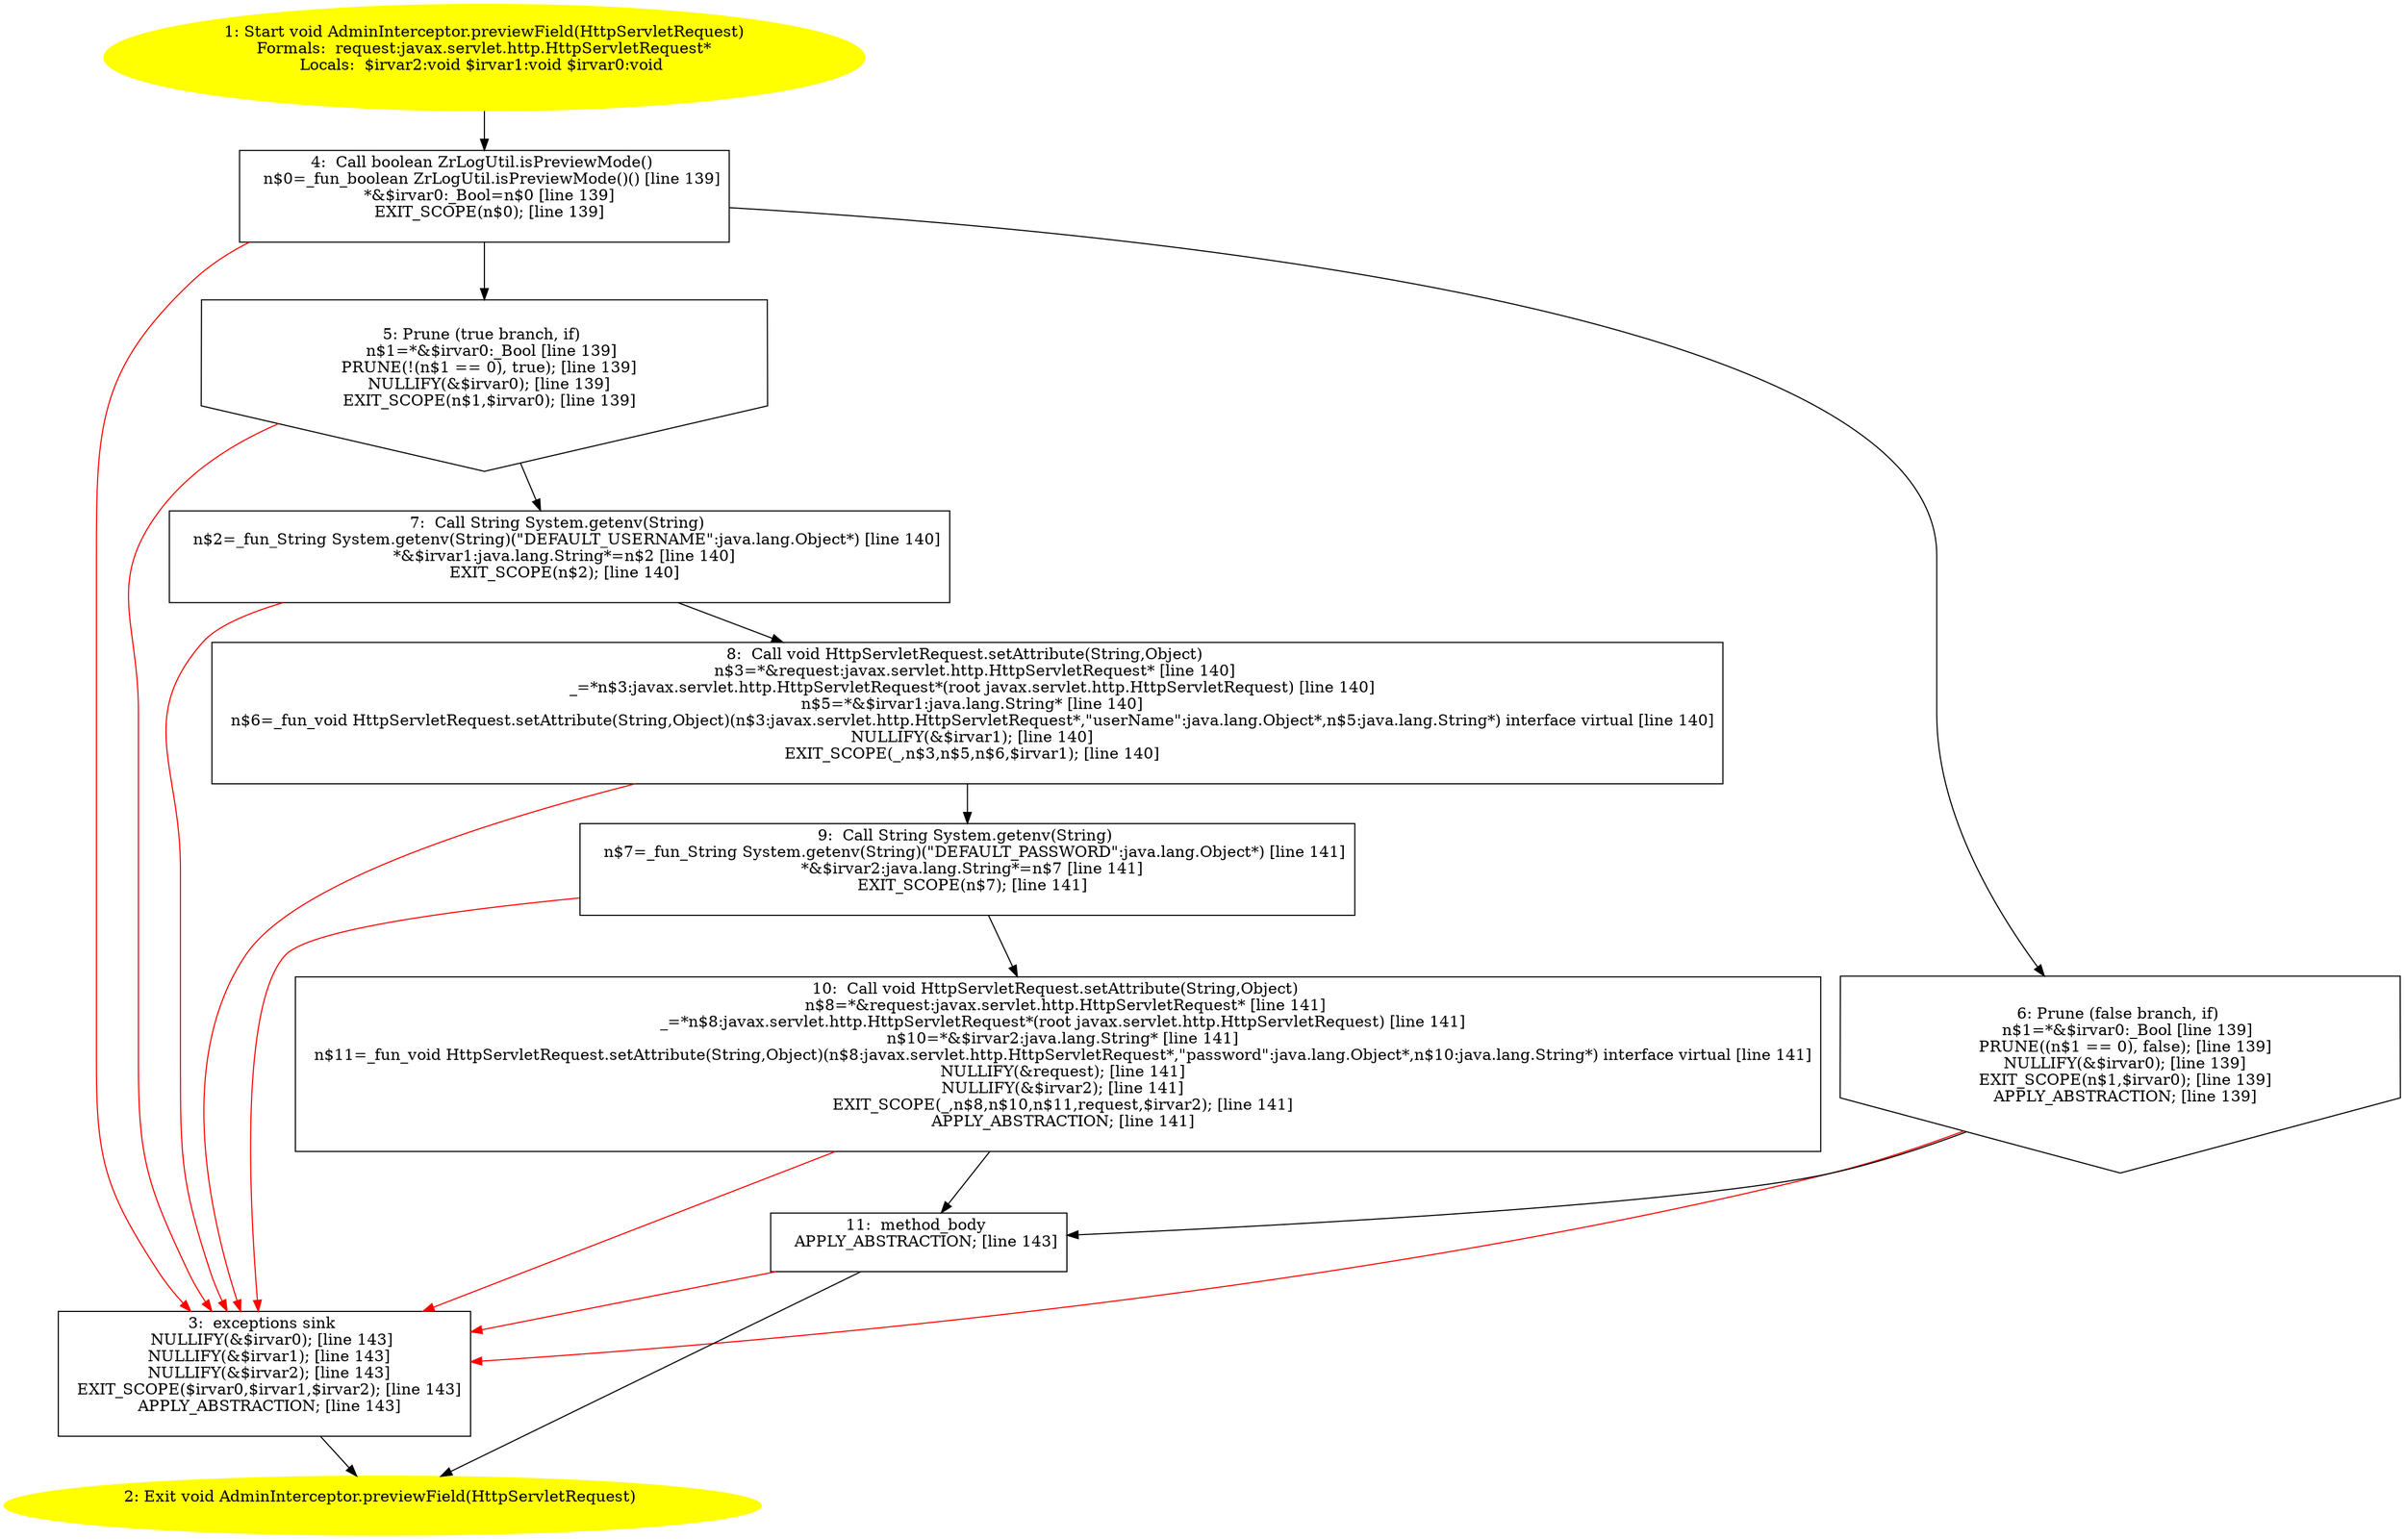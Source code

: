 /* @generated */
digraph cfg {
"com.zrlog.web.interceptor.AdminInterceptor.previewField(javax.servlet.http.HttpServletRequest):void.47069693af63d523044fd647a4f15940_1" [label="1: Start void AdminInterceptor.previewField(HttpServletRequest)\nFormals:  request:javax.servlet.http.HttpServletRequest*\nLocals:  $irvar2:void $irvar1:void $irvar0:void \n  " color=yellow style=filled]
	

	 "com.zrlog.web.interceptor.AdminInterceptor.previewField(javax.servlet.http.HttpServletRequest):void.47069693af63d523044fd647a4f15940_1" -> "com.zrlog.web.interceptor.AdminInterceptor.previewField(javax.servlet.http.HttpServletRequest):void.47069693af63d523044fd647a4f15940_4" ;
"com.zrlog.web.interceptor.AdminInterceptor.previewField(javax.servlet.http.HttpServletRequest):void.47069693af63d523044fd647a4f15940_2" [label="2: Exit void AdminInterceptor.previewField(HttpServletRequest) \n  " color=yellow style=filled]
	

"com.zrlog.web.interceptor.AdminInterceptor.previewField(javax.servlet.http.HttpServletRequest):void.47069693af63d523044fd647a4f15940_3" [label="3:  exceptions sink \n   NULLIFY(&$irvar0); [line 143]\n  NULLIFY(&$irvar1); [line 143]\n  NULLIFY(&$irvar2); [line 143]\n  EXIT_SCOPE($irvar0,$irvar1,$irvar2); [line 143]\n  APPLY_ABSTRACTION; [line 143]\n " shape="box"]
	

	 "com.zrlog.web.interceptor.AdminInterceptor.previewField(javax.servlet.http.HttpServletRequest):void.47069693af63d523044fd647a4f15940_3" -> "com.zrlog.web.interceptor.AdminInterceptor.previewField(javax.servlet.http.HttpServletRequest):void.47069693af63d523044fd647a4f15940_2" ;
"com.zrlog.web.interceptor.AdminInterceptor.previewField(javax.servlet.http.HttpServletRequest):void.47069693af63d523044fd647a4f15940_4" [label="4:  Call boolean ZrLogUtil.isPreviewMode() \n   n$0=_fun_boolean ZrLogUtil.isPreviewMode()() [line 139]\n  *&$irvar0:_Bool=n$0 [line 139]\n  EXIT_SCOPE(n$0); [line 139]\n " shape="box"]
	

	 "com.zrlog.web.interceptor.AdminInterceptor.previewField(javax.servlet.http.HttpServletRequest):void.47069693af63d523044fd647a4f15940_4" -> "com.zrlog.web.interceptor.AdminInterceptor.previewField(javax.servlet.http.HttpServletRequest):void.47069693af63d523044fd647a4f15940_5" ;
	 "com.zrlog.web.interceptor.AdminInterceptor.previewField(javax.servlet.http.HttpServletRequest):void.47069693af63d523044fd647a4f15940_4" -> "com.zrlog.web.interceptor.AdminInterceptor.previewField(javax.servlet.http.HttpServletRequest):void.47069693af63d523044fd647a4f15940_6" ;
	 "com.zrlog.web.interceptor.AdminInterceptor.previewField(javax.servlet.http.HttpServletRequest):void.47069693af63d523044fd647a4f15940_4" -> "com.zrlog.web.interceptor.AdminInterceptor.previewField(javax.servlet.http.HttpServletRequest):void.47069693af63d523044fd647a4f15940_3" [color="red" ];
"com.zrlog.web.interceptor.AdminInterceptor.previewField(javax.servlet.http.HttpServletRequest):void.47069693af63d523044fd647a4f15940_5" [label="5: Prune (true branch, if) \n   n$1=*&$irvar0:_Bool [line 139]\n  PRUNE(!(n$1 == 0), true); [line 139]\n  NULLIFY(&$irvar0); [line 139]\n  EXIT_SCOPE(n$1,$irvar0); [line 139]\n " shape="invhouse"]
	

	 "com.zrlog.web.interceptor.AdminInterceptor.previewField(javax.servlet.http.HttpServletRequest):void.47069693af63d523044fd647a4f15940_5" -> "com.zrlog.web.interceptor.AdminInterceptor.previewField(javax.servlet.http.HttpServletRequest):void.47069693af63d523044fd647a4f15940_7" ;
	 "com.zrlog.web.interceptor.AdminInterceptor.previewField(javax.servlet.http.HttpServletRequest):void.47069693af63d523044fd647a4f15940_5" -> "com.zrlog.web.interceptor.AdminInterceptor.previewField(javax.servlet.http.HttpServletRequest):void.47069693af63d523044fd647a4f15940_3" [color="red" ];
"com.zrlog.web.interceptor.AdminInterceptor.previewField(javax.servlet.http.HttpServletRequest):void.47069693af63d523044fd647a4f15940_6" [label="6: Prune (false branch, if) \n   n$1=*&$irvar0:_Bool [line 139]\n  PRUNE((n$1 == 0), false); [line 139]\n  NULLIFY(&$irvar0); [line 139]\n  EXIT_SCOPE(n$1,$irvar0); [line 139]\n  APPLY_ABSTRACTION; [line 139]\n " shape="invhouse"]
	

	 "com.zrlog.web.interceptor.AdminInterceptor.previewField(javax.servlet.http.HttpServletRequest):void.47069693af63d523044fd647a4f15940_6" -> "com.zrlog.web.interceptor.AdminInterceptor.previewField(javax.servlet.http.HttpServletRequest):void.47069693af63d523044fd647a4f15940_11" ;
	 "com.zrlog.web.interceptor.AdminInterceptor.previewField(javax.servlet.http.HttpServletRequest):void.47069693af63d523044fd647a4f15940_6" -> "com.zrlog.web.interceptor.AdminInterceptor.previewField(javax.servlet.http.HttpServletRequest):void.47069693af63d523044fd647a4f15940_3" [color="red" ];
"com.zrlog.web.interceptor.AdminInterceptor.previewField(javax.servlet.http.HttpServletRequest):void.47069693af63d523044fd647a4f15940_7" [label="7:  Call String System.getenv(String) \n   n$2=_fun_String System.getenv(String)(\"DEFAULT_USERNAME\":java.lang.Object*) [line 140]\n  *&$irvar1:java.lang.String*=n$2 [line 140]\n  EXIT_SCOPE(n$2); [line 140]\n " shape="box"]
	

	 "com.zrlog.web.interceptor.AdminInterceptor.previewField(javax.servlet.http.HttpServletRequest):void.47069693af63d523044fd647a4f15940_7" -> "com.zrlog.web.interceptor.AdminInterceptor.previewField(javax.servlet.http.HttpServletRequest):void.47069693af63d523044fd647a4f15940_8" ;
	 "com.zrlog.web.interceptor.AdminInterceptor.previewField(javax.servlet.http.HttpServletRequest):void.47069693af63d523044fd647a4f15940_7" -> "com.zrlog.web.interceptor.AdminInterceptor.previewField(javax.servlet.http.HttpServletRequest):void.47069693af63d523044fd647a4f15940_3" [color="red" ];
"com.zrlog.web.interceptor.AdminInterceptor.previewField(javax.servlet.http.HttpServletRequest):void.47069693af63d523044fd647a4f15940_8" [label="8:  Call void HttpServletRequest.setAttribute(String,Object) \n   n$3=*&request:javax.servlet.http.HttpServletRequest* [line 140]\n  _=*n$3:javax.servlet.http.HttpServletRequest*(root javax.servlet.http.HttpServletRequest) [line 140]\n  n$5=*&$irvar1:java.lang.String* [line 140]\n  n$6=_fun_void HttpServletRequest.setAttribute(String,Object)(n$3:javax.servlet.http.HttpServletRequest*,\"userName\":java.lang.Object*,n$5:java.lang.String*) interface virtual [line 140]\n  NULLIFY(&$irvar1); [line 140]\n  EXIT_SCOPE(_,n$3,n$5,n$6,$irvar1); [line 140]\n " shape="box"]
	

	 "com.zrlog.web.interceptor.AdminInterceptor.previewField(javax.servlet.http.HttpServletRequest):void.47069693af63d523044fd647a4f15940_8" -> "com.zrlog.web.interceptor.AdminInterceptor.previewField(javax.servlet.http.HttpServletRequest):void.47069693af63d523044fd647a4f15940_9" ;
	 "com.zrlog.web.interceptor.AdminInterceptor.previewField(javax.servlet.http.HttpServletRequest):void.47069693af63d523044fd647a4f15940_8" -> "com.zrlog.web.interceptor.AdminInterceptor.previewField(javax.servlet.http.HttpServletRequest):void.47069693af63d523044fd647a4f15940_3" [color="red" ];
"com.zrlog.web.interceptor.AdminInterceptor.previewField(javax.servlet.http.HttpServletRequest):void.47069693af63d523044fd647a4f15940_9" [label="9:  Call String System.getenv(String) \n   n$7=_fun_String System.getenv(String)(\"DEFAULT_PASSWORD\":java.lang.Object*) [line 141]\n  *&$irvar2:java.lang.String*=n$7 [line 141]\n  EXIT_SCOPE(n$7); [line 141]\n " shape="box"]
	

	 "com.zrlog.web.interceptor.AdminInterceptor.previewField(javax.servlet.http.HttpServletRequest):void.47069693af63d523044fd647a4f15940_9" -> "com.zrlog.web.interceptor.AdminInterceptor.previewField(javax.servlet.http.HttpServletRequest):void.47069693af63d523044fd647a4f15940_10" ;
	 "com.zrlog.web.interceptor.AdminInterceptor.previewField(javax.servlet.http.HttpServletRequest):void.47069693af63d523044fd647a4f15940_9" -> "com.zrlog.web.interceptor.AdminInterceptor.previewField(javax.servlet.http.HttpServletRequest):void.47069693af63d523044fd647a4f15940_3" [color="red" ];
"com.zrlog.web.interceptor.AdminInterceptor.previewField(javax.servlet.http.HttpServletRequest):void.47069693af63d523044fd647a4f15940_10" [label="10:  Call void HttpServletRequest.setAttribute(String,Object) \n   n$8=*&request:javax.servlet.http.HttpServletRequest* [line 141]\n  _=*n$8:javax.servlet.http.HttpServletRequest*(root javax.servlet.http.HttpServletRequest) [line 141]\n  n$10=*&$irvar2:java.lang.String* [line 141]\n  n$11=_fun_void HttpServletRequest.setAttribute(String,Object)(n$8:javax.servlet.http.HttpServletRequest*,\"password\":java.lang.Object*,n$10:java.lang.String*) interface virtual [line 141]\n  NULLIFY(&request); [line 141]\n  NULLIFY(&$irvar2); [line 141]\n  EXIT_SCOPE(_,n$8,n$10,n$11,request,$irvar2); [line 141]\n  APPLY_ABSTRACTION; [line 141]\n " shape="box"]
	

	 "com.zrlog.web.interceptor.AdminInterceptor.previewField(javax.servlet.http.HttpServletRequest):void.47069693af63d523044fd647a4f15940_10" -> "com.zrlog.web.interceptor.AdminInterceptor.previewField(javax.servlet.http.HttpServletRequest):void.47069693af63d523044fd647a4f15940_11" ;
	 "com.zrlog.web.interceptor.AdminInterceptor.previewField(javax.servlet.http.HttpServletRequest):void.47069693af63d523044fd647a4f15940_10" -> "com.zrlog.web.interceptor.AdminInterceptor.previewField(javax.servlet.http.HttpServletRequest):void.47069693af63d523044fd647a4f15940_3" [color="red" ];
"com.zrlog.web.interceptor.AdminInterceptor.previewField(javax.servlet.http.HttpServletRequest):void.47069693af63d523044fd647a4f15940_11" [label="11:  method_body \n   APPLY_ABSTRACTION; [line 143]\n " shape="box"]
	

	 "com.zrlog.web.interceptor.AdminInterceptor.previewField(javax.servlet.http.HttpServletRequest):void.47069693af63d523044fd647a4f15940_11" -> "com.zrlog.web.interceptor.AdminInterceptor.previewField(javax.servlet.http.HttpServletRequest):void.47069693af63d523044fd647a4f15940_2" ;
	 "com.zrlog.web.interceptor.AdminInterceptor.previewField(javax.servlet.http.HttpServletRequest):void.47069693af63d523044fd647a4f15940_11" -> "com.zrlog.web.interceptor.AdminInterceptor.previewField(javax.servlet.http.HttpServletRequest):void.47069693af63d523044fd647a4f15940_3" [color="red" ];
}
